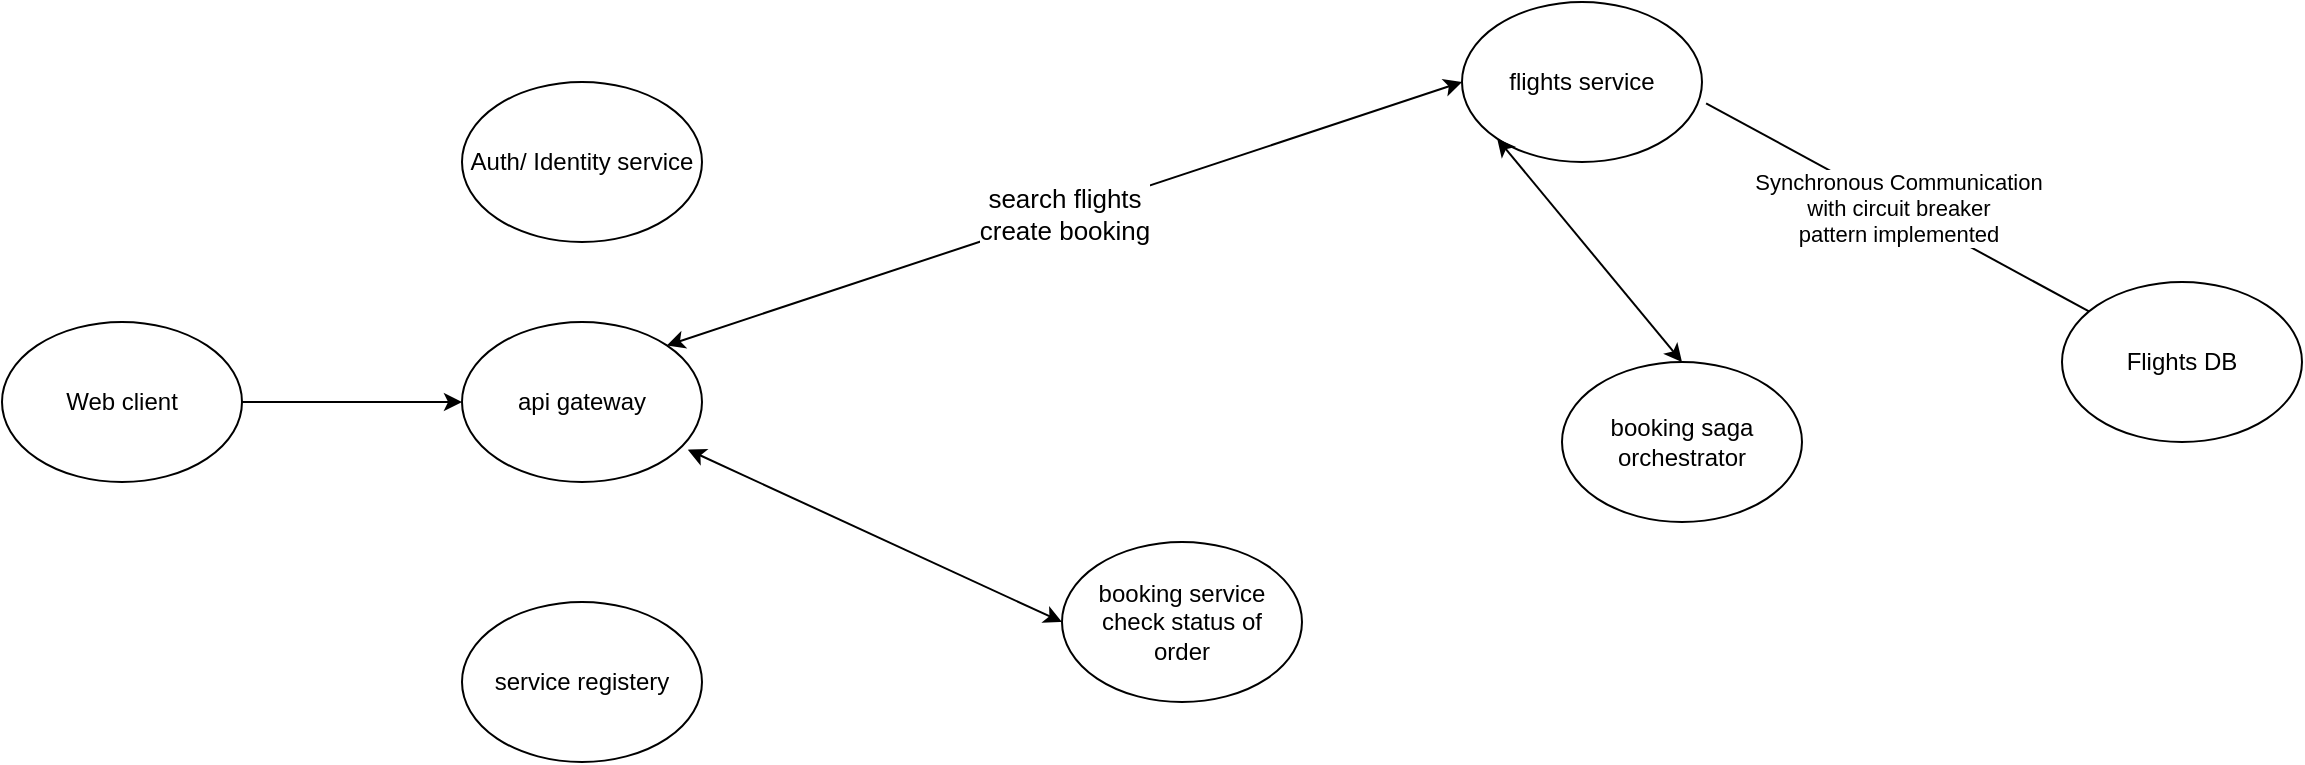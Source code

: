 <mxfile version="21.1.1" type="device">
  <diagram id="skH-N1LjTXYa0d7DtpjA" name="Page-1">
    <mxGraphModel dx="1606" dy="440" grid="1" gridSize="10" guides="1" tooltips="1" connect="1" arrows="1" fold="1" page="1" pageScale="1" pageWidth="850" pageHeight="1100" math="0" shadow="0">
      <root>
        <mxCell id="0" />
        <mxCell id="1" parent="0" />
        <mxCell id="zlrGjApTkNk8Ka6CCc2n-1" value="flights service" style="ellipse;whiteSpace=wrap;html=1;" parent="1" vertex="1">
          <mxGeometry x="670" y="20" width="120" height="80" as="geometry" />
        </mxCell>
        <mxCell id="zlrGjApTkNk8Ka6CCc2n-2" value="Flights DB" style="ellipse;whiteSpace=wrap;html=1;" parent="1" vertex="1">
          <mxGeometry x="970" y="160" width="120" height="80" as="geometry" />
        </mxCell>
        <mxCell id="zlrGjApTkNk8Ka6CCc2n-3" value="Web client" style="ellipse;whiteSpace=wrap;html=1;" parent="1" vertex="1">
          <mxGeometry x="-60" y="180" width="120" height="80" as="geometry" />
        </mxCell>
        <mxCell id="zlrGjApTkNk8Ka6CCc2n-4" value="service registery" style="ellipse;whiteSpace=wrap;html=1;" parent="1" vertex="1">
          <mxGeometry x="170" y="320" width="120" height="80" as="geometry" />
        </mxCell>
        <mxCell id="zlrGjApTkNk8Ka6CCc2n-5" value="api gateway" style="ellipse;whiteSpace=wrap;html=1;" parent="1" vertex="1">
          <mxGeometry x="170" y="180" width="120" height="80" as="geometry" />
        </mxCell>
        <mxCell id="A_0y_IQ02Vp7g4dw8pBq-1" value="Auth/ Identity service" style="ellipse;whiteSpace=wrap;html=1;" parent="1" vertex="1">
          <mxGeometry x="170" y="60" width="120" height="80" as="geometry" />
        </mxCell>
        <mxCell id="YlSBNoDHreUcTbOiqiFw-1" value="Synchronous Communication&lt;br&gt;with circuit breaker &lt;br&gt;pattern implemented" style="endArrow=none;html=1;rounded=0;entryX=1.017;entryY=0.633;entryDx=0;entryDy=0;entryPerimeter=0;verticalAlign=middle;horizontal=1;targetPerimeterSpacing=0;" edge="1" parent="1" source="zlrGjApTkNk8Ka6CCc2n-2" target="zlrGjApTkNk8Ka6CCc2n-1">
          <mxGeometry width="50" height="50" relative="1" as="geometry">
            <mxPoint x="690" y="190" as="sourcePoint" />
            <mxPoint x="740" y="140" as="targetPoint" />
          </mxGeometry>
        </mxCell>
        <mxCell id="YlSBNoDHreUcTbOiqiFw-2" value="&lt;font style=&quot;font-size: 13px;&quot;&gt;search flights&lt;br&gt;create booking&lt;/font&gt;" style="endArrow=classic;startArrow=classic;html=1;rounded=0;exitX=1;exitY=0;exitDx=0;exitDy=0;entryX=0;entryY=0.5;entryDx=0;entryDy=0;" edge="1" parent="1" source="zlrGjApTkNk8Ka6CCc2n-5" target="zlrGjApTkNk8Ka6CCc2n-1">
          <mxGeometry width="50" height="50" relative="1" as="geometry">
            <mxPoint x="340" y="180" as="sourcePoint" />
            <mxPoint x="390" y="130" as="targetPoint" />
          </mxGeometry>
        </mxCell>
        <mxCell id="YlSBNoDHreUcTbOiqiFw-3" value="" style="endArrow=classic;html=1;rounded=0;exitX=1;exitY=0.5;exitDx=0;exitDy=0;entryX=0;entryY=0.5;entryDx=0;entryDy=0;" edge="1" parent="1" source="zlrGjApTkNk8Ka6CCc2n-3" target="zlrGjApTkNk8Ka6CCc2n-5">
          <mxGeometry width="50" height="50" relative="1" as="geometry">
            <mxPoint x="540" y="310" as="sourcePoint" />
            <mxPoint x="590" y="260" as="targetPoint" />
            <Array as="points">
              <mxPoint x="110" y="220" />
            </Array>
          </mxGeometry>
        </mxCell>
        <mxCell id="YlSBNoDHreUcTbOiqiFw-4" value="booking saga orchestrator" style="ellipse;whiteSpace=wrap;html=1;" vertex="1" parent="1">
          <mxGeometry x="720" y="200" width="120" height="80" as="geometry" />
        </mxCell>
        <mxCell id="YlSBNoDHreUcTbOiqiFw-5" value="" style="endArrow=classic;startArrow=classic;html=1;rounded=0;entryX=0;entryY=1;entryDx=0;entryDy=0;exitX=0.5;exitY=0;exitDx=0;exitDy=0;" edge="1" parent="1" source="YlSBNoDHreUcTbOiqiFw-4" target="zlrGjApTkNk8Ka6CCc2n-1">
          <mxGeometry width="50" height="50" relative="1" as="geometry">
            <mxPoint x="640" y="180" as="sourcePoint" />
            <mxPoint x="690" y="130" as="targetPoint" />
          </mxGeometry>
        </mxCell>
        <mxCell id="YlSBNoDHreUcTbOiqiFw-6" value="booking service&lt;br&gt;check status of &lt;br&gt;order" style="ellipse;whiteSpace=wrap;html=1;" vertex="1" parent="1">
          <mxGeometry x="470" y="290" width="120" height="80" as="geometry" />
        </mxCell>
        <mxCell id="YlSBNoDHreUcTbOiqiFw-7" value="" style="endArrow=classic;startArrow=classic;html=1;rounded=0;entryX=0;entryY=0.5;entryDx=0;entryDy=0;exitX=0.941;exitY=0.798;exitDx=0;exitDy=0;exitPerimeter=0;" edge="1" parent="1" source="zlrGjApTkNk8Ka6CCc2n-5" target="YlSBNoDHreUcTbOiqiFw-6">
          <mxGeometry width="50" height="50" relative="1" as="geometry">
            <mxPoint x="370" y="290" as="sourcePoint" />
            <mxPoint x="420" y="240" as="targetPoint" />
          </mxGeometry>
        </mxCell>
      </root>
    </mxGraphModel>
  </diagram>
</mxfile>
